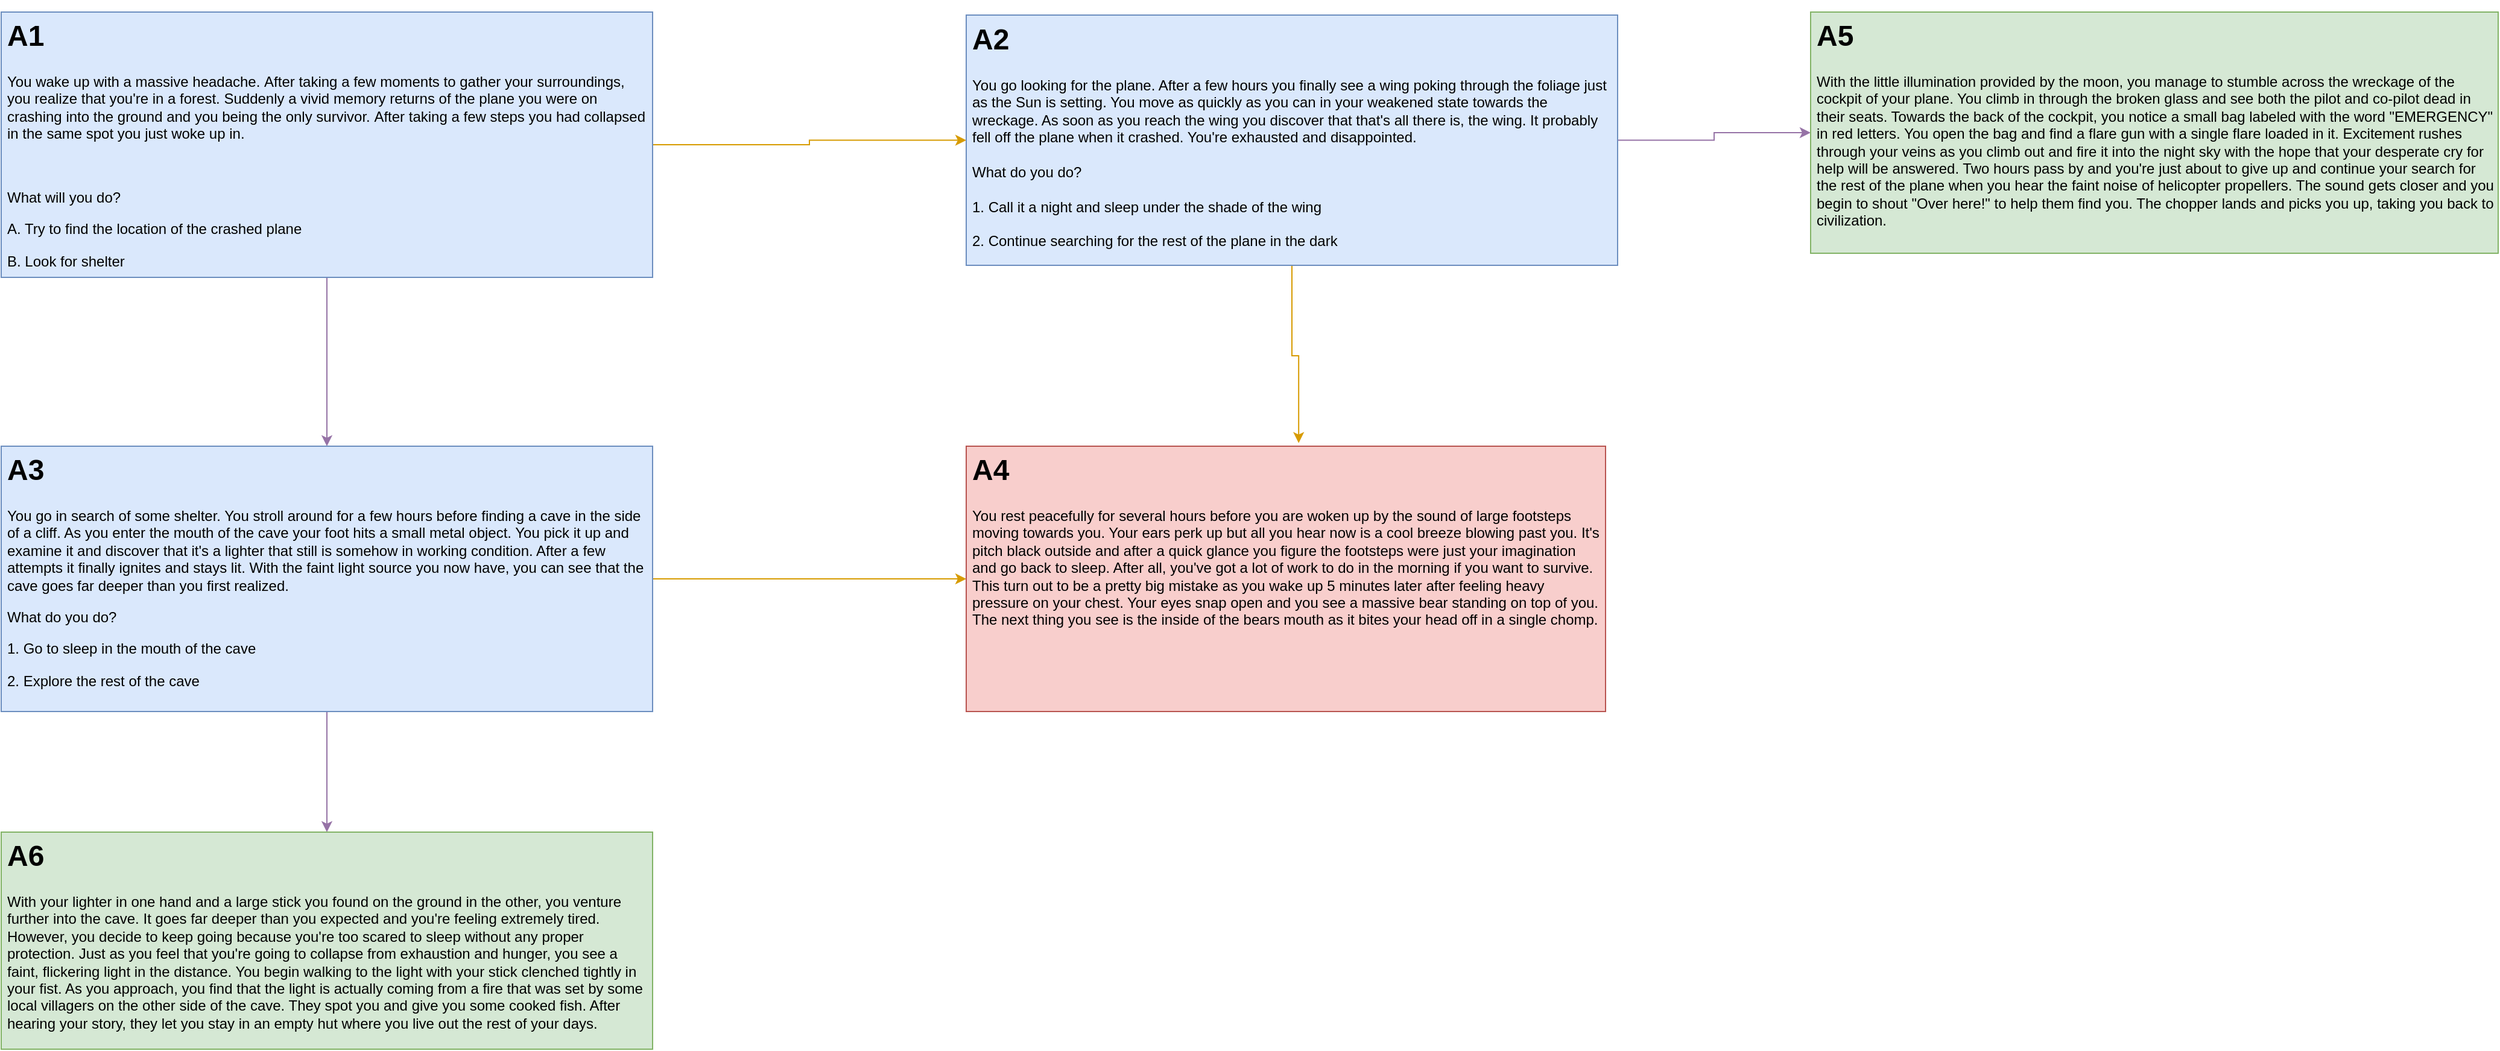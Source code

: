 <mxfile version="12.9.11" type="github"><diagram id="8ufyXj8VM5klzJczVftr" name="Page-1"><mxGraphModel dx="3096" dy="2309" grid="1" gridSize="10" guides="1" tooltips="1" connect="1" arrows="1" fold="1" page="1" pageScale="1" pageWidth="850" pageHeight="1100" math="0" shadow="0"><root><mxCell id="0"/><mxCell id="1" parent="0"/><mxCell id="8Fu8BSNy7p40oGVmAaIN-4" style="edgeStyle=orthogonalEdgeStyle;rounded=0;orthogonalLoop=1;jettySize=auto;html=1;fillColor=#ffe6cc;strokeColor=#d79b00;" edge="1" parent="1" source="8Fu8BSNy7p40oGVmAaIN-2" target="8Fu8BSNy7p40oGVmAaIN-3"><mxGeometry relative="1" as="geometry"/></mxCell><mxCell id="8Fu8BSNy7p40oGVmAaIN-7" style="edgeStyle=orthogonalEdgeStyle;rounded=0;orthogonalLoop=1;jettySize=auto;html=1;entryX=0.5;entryY=0;entryDx=0;entryDy=0;fillColor=#e1d5e7;strokeColor=#9673a6;" edge="1" parent="1" source="8Fu8BSNy7p40oGVmAaIN-2" target="8Fu8BSNy7p40oGVmAaIN-5"><mxGeometry relative="1" as="geometry"/></mxCell><mxCell id="8Fu8BSNy7p40oGVmAaIN-2" value="&lt;h1&gt;A1&lt;/h1&gt;&lt;p&gt;You wake up with a massive headache.&amp;nbsp;&lt;span&gt;After taking a few moments to gather your surroundings, you realize that you're in a forest.&amp;nbsp;&lt;/span&gt;&lt;span&gt;Suddenly a vivid memory returns of the plane you were on crashing into the ground and you being the only survivor.&amp;nbsp;&lt;/span&gt;&lt;span&gt;After taking a few steps you had collapsed in the same spot you just woke up in.&lt;/span&gt;&lt;/p&gt;&lt;p&gt;&lt;br&gt;&lt;/p&gt;&lt;p&gt;What will you do?&lt;/p&gt;&lt;p&gt;A. Try to find the location of the crashed plane&lt;/p&gt;&lt;p&gt;B. Look for shelter&lt;/p&gt;" style="text;html=1;strokeColor=#6c8ebf;fillColor=#dae8fc;spacing=5;spacingTop=-20;whiteSpace=wrap;overflow=hidden;rounded=0;" vertex="1" parent="1"><mxGeometry x="-640" y="-320" width="540" height="220" as="geometry"/></mxCell><mxCell id="8Fu8BSNy7p40oGVmAaIN-10" style="edgeStyle=orthogonalEdgeStyle;rounded=0;orthogonalLoop=1;jettySize=auto;html=1;entryX=0.52;entryY=-0.012;entryDx=0;entryDy=0;entryPerimeter=0;fillColor=#ffe6cc;strokeColor=#d79b00;" edge="1" parent="1" source="8Fu8BSNy7p40oGVmAaIN-3" target="8Fu8BSNy7p40oGVmAaIN-9"><mxGeometry relative="1" as="geometry"/></mxCell><mxCell id="8Fu8BSNy7p40oGVmAaIN-15" style="edgeStyle=orthogonalEdgeStyle;rounded=0;orthogonalLoop=1;jettySize=auto;html=1;entryX=0;entryY=0.5;entryDx=0;entryDy=0;fillColor=#e1d5e7;strokeColor=#9673a6;" edge="1" parent="1" source="8Fu8BSNy7p40oGVmAaIN-3" target="8Fu8BSNy7p40oGVmAaIN-14"><mxGeometry relative="1" as="geometry"/></mxCell><mxCell id="8Fu8BSNy7p40oGVmAaIN-3" value="&lt;h1&gt;A2&lt;/h1&gt;&lt;div&gt;You go looking for the plane. After a few hours you finally see a wing poking through the foliage just as the Sun is setting. You move as quickly as you can in your weakened state towards the wreckage. As soon as you reach the wing you discover that that's all there is, the wing. It probably fell off the plane when it crashed. You're exhausted and disappointed.&lt;/div&gt;&lt;div&gt;&lt;br&gt;&lt;/div&gt;&lt;div&gt;What do you do?&lt;/div&gt;&lt;div&gt;&lt;br&gt;&lt;/div&gt;&lt;div&gt;1. Call it a night and sleep under the shade of the wing&lt;/div&gt;&lt;div&gt;&lt;span&gt;&lt;br&gt;&lt;/span&gt;&lt;/div&gt;&lt;div&gt;&lt;span&gt;2. Continue searching for the rest of the plane in the dark&lt;/span&gt;&lt;/div&gt;" style="text;html=1;strokeColor=#6c8ebf;fillColor=#dae8fc;spacing=5;spacingTop=-20;whiteSpace=wrap;overflow=hidden;rounded=0;" vertex="1" parent="1"><mxGeometry x="160" y="-317.5" width="540" height="207.5" as="geometry"/></mxCell><mxCell id="8Fu8BSNy7p40oGVmAaIN-11" style="edgeStyle=orthogonalEdgeStyle;rounded=0;orthogonalLoop=1;jettySize=auto;html=1;entryX=0;entryY=0.5;entryDx=0;entryDy=0;fillColor=#ffe6cc;strokeColor=#d79b00;" edge="1" parent="1" source="8Fu8BSNy7p40oGVmAaIN-5" target="8Fu8BSNy7p40oGVmAaIN-9"><mxGeometry relative="1" as="geometry"/></mxCell><mxCell id="8Fu8BSNy7p40oGVmAaIN-13" style="edgeStyle=orthogonalEdgeStyle;rounded=0;orthogonalLoop=1;jettySize=auto;html=1;entryX=0.5;entryY=0;entryDx=0;entryDy=0;fillColor=#e1d5e7;strokeColor=#9673a6;" edge="1" parent="1" source="8Fu8BSNy7p40oGVmAaIN-5" target="8Fu8BSNy7p40oGVmAaIN-12"><mxGeometry relative="1" as="geometry"/></mxCell><mxCell id="8Fu8BSNy7p40oGVmAaIN-5" value="&lt;h1&gt;A3&lt;/h1&gt;&lt;p&gt;You go in search of some shelter. You stroll around for a few hours before finding a cave in the side of a cliff. As you enter the mouth of the cave your foot hits a small metal object. You pick it up and examine it and discover that it's a lighter that still is somehow in working condition. After a few attempts it finally ignites and stays lit. With the faint light source you now have, you can see that the cave goes far deeper than you first realized.&lt;/p&gt;&lt;p&gt;What do you do?&lt;/p&gt;&lt;p&gt;1. Go to sleep in the mouth of the cave&lt;/p&gt;&lt;p&gt;2. Explore the rest of the cave&lt;/p&gt;&lt;p&gt;&lt;br&gt;&lt;/p&gt;" style="text;html=1;strokeColor=#6c8ebf;fillColor=#dae8fc;spacing=5;spacingTop=-20;whiteSpace=wrap;overflow=hidden;rounded=0;" vertex="1" parent="1"><mxGeometry x="-640" y="40" width="540" height="220" as="geometry"/></mxCell><mxCell id="8Fu8BSNy7p40oGVmAaIN-9" value="&lt;h1&gt;A4&lt;/h1&gt;&lt;p&gt;You rest peacefully for several hours before you are woken up by the sound of large footsteps moving towards you. Your ears perk up but all you hear now is a cool breeze blowing past you. It's pitch black outside and after a quick glance you figure the footsteps were just your imagination and go back to sleep. After all, you've got a lot of work to do in the morning if you want to survive. This turn out to be a pretty big mistake as you wake up 5 minutes later after feeling heavy pressure on your chest. Your eyes snap open and you see a massive bear standing on top of you. The next thing you see is the inside of the bears mouth as it bites your head off in a single chomp.&lt;/p&gt;" style="text;html=1;strokeColor=#b85450;fillColor=#f8cecc;spacing=5;spacingTop=-20;whiteSpace=wrap;overflow=hidden;rounded=0;" vertex="1" parent="1"><mxGeometry x="160" y="40" width="530" height="220" as="geometry"/></mxCell><mxCell id="8Fu8BSNy7p40oGVmAaIN-12" value="&lt;h1&gt;A6&lt;/h1&gt;&lt;p&gt;With your lighter in one hand and a large stick you found on the ground in the other, you venture further into the cave. It goes far deeper than you expected and you're feeling extremely tired. However, you decide to keep going because you're too scared to sleep without any proper protection. Just as you feel that you're going to collapse from exhaustion and hunger, you see a faint, flickering light in the distance. You begin walking to the light with your stick clenched tightly in your fist. As you approach, you find that the light is actually coming from a fire that was set by some local villagers on the other side of the cave. They spot you and give you some cooked fish. After hearing your story, they let you stay in an empty hut where you live out the rest of your days.&lt;/p&gt;" style="text;html=1;strokeColor=#82b366;fillColor=#d5e8d4;spacing=5;spacingTop=-20;whiteSpace=wrap;overflow=hidden;rounded=0;" vertex="1" parent="1"><mxGeometry x="-640" y="360" width="540" height="180" as="geometry"/></mxCell><mxCell id="8Fu8BSNy7p40oGVmAaIN-14" value="&lt;h1&gt;A5&lt;/h1&gt;&lt;div&gt;With the little illumination provided by the moon, you manage to stumble across the wreckage of the cockpit of your plane. You climb in through the broken glass and see both the pilot and co-pilot dead in their seats. Towards the back of the cockpit, you notice a small bag labeled with the word &quot;EMERGENCY&quot; in red letters. You open the bag and find a flare gun with a single flare loaded in it. Excitement rushes through your veins as you climb out and fire it into the night sky with the hope that your desperate cry for help will be answered. Two hours pass by and you're just about to give up and continue your search for the rest of the plane when you hear the faint noise of helicopter propellers. The sound gets closer and you begin to shout &quot;Over here!&quot; to help them find you. The chopper lands and picks you up, taking you back to civilization.&lt;/div&gt;" style="text;html=1;strokeColor=#82b366;fillColor=#d5e8d4;spacing=5;spacingTop=-20;whiteSpace=wrap;overflow=hidden;rounded=0;" vertex="1" parent="1"><mxGeometry x="860" y="-320" width="570" height="200" as="geometry"/></mxCell></root></mxGraphModel></diagram></mxfile>